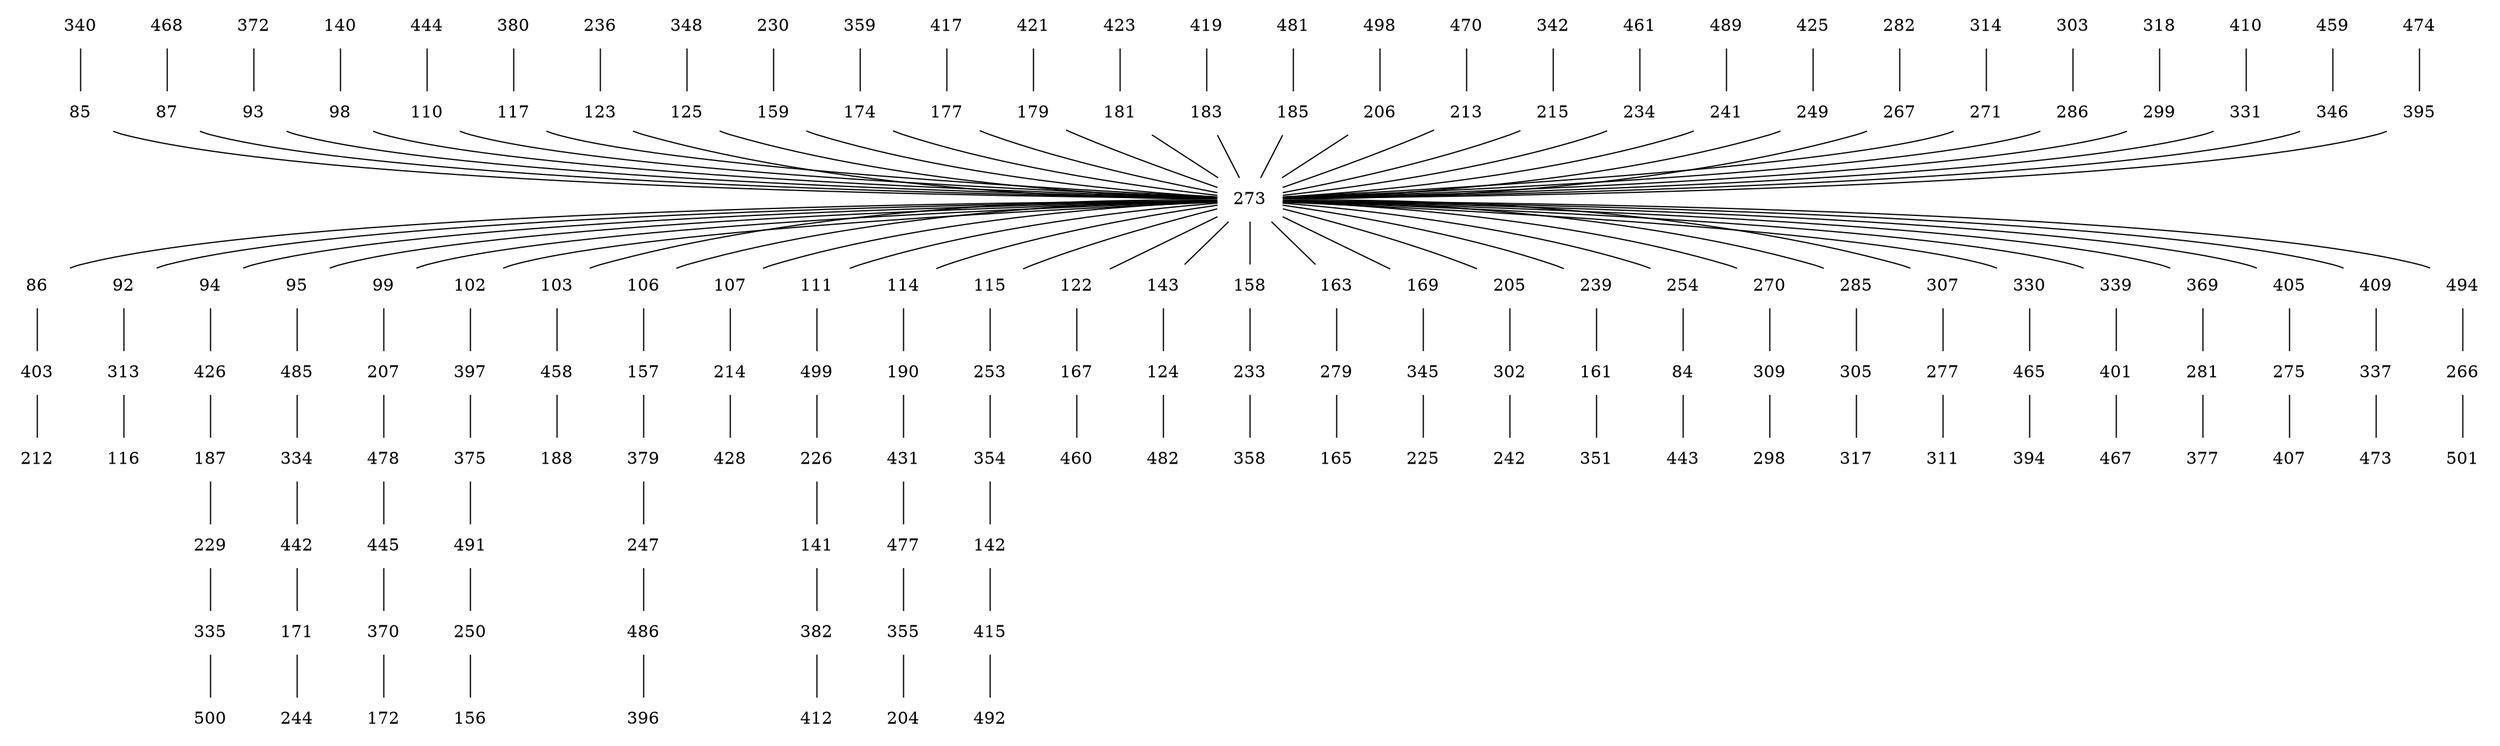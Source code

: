 
strict graph structs {
{
    node [shape=none];
84 [image="gl32.84"];
85 [image="gl32.85"];
86 [image="gl32.86"];
87 [image="gl32.87"];
92 [image="gl32.92"];
93 [image="gl32.93"];
94 [image="gl32.94"];
95 [image="gl32.95"];
98 [image="gl32.98"];
99 [image="gl32.99"];
102 [image="gl32.102"];
103 [image="gl32.103"];
106 [image="gl32.106"];
107 [image="gl32.107"];
110 [image="gl32.110"];
111 [image="gl32.111"];
114 [image="gl32.114"];
115 [image="gl32.115"];
116 [image="gl32.116"];
117 [image="gl32.117"];
122 [image="gl32.122"];
123 [image="gl32.123"];
124 [image="gl32.124"];
125 [image="gl32.125"];
140 [image="gl32.140"];
141 [image="gl32.141"];
142 [image="gl32.142"];
143 [image="gl32.143"];
156 [image="gl32.156"];
157 [image="gl32.157"];
158 [image="gl32.158"];
159 [image="gl32.159"];
161 [image="gl32.161"];
163 [image="gl32.163"];
165 [image="gl32.165"];
167 [image="gl32.167"];
169 [image="gl32.169"];
171 [image="gl32.171"];
172 [image="gl32.172"];
174 [image="gl32.174"];
177 [image="gl32.177"];
179 [image="gl32.179"];
181 [image="gl32.181"];
183 [image="gl32.183"];
185 [image="gl32.185"];
187 [image="gl32.187"];
188 [image="gl32.188"];
190 [image="gl32.190"];
204 [image="gl32.204"];
205 [image="gl32.205"];
206 [image="gl32.206"];
207 [image="gl32.207"];
212 [image="gl32.212"];
213 [image="gl32.213"];
214 [image="gl32.214"];
215 [image="gl32.215"];
225 [image="gl32.225"];
226 [image="gl32.226"];
229 [image="gl32.229"];
230 [image="gl32.230"];
233 [image="gl32.233"];
234 [image="gl32.234"];
236 [image="gl32.236"];
239 [image="gl32.239"];
241 [image="gl32.241"];
242 [image="gl32.242"];
244 [image="gl32.244"];
247 [image="gl32.247"];
249 [image="gl32.249"];
250 [image="gl32.250"];
253 [image="gl32.253"];
254 [image="gl32.254"];
266 [image="gl32.266"];
267 [image="gl32.267"];
270 [image="gl32.270"];
271 [image="gl32.271"];
273 [image="gl32.273"];
275 [image="gl32.275"];
277 [image="gl32.277"];
279 [image="gl32.279"];
281 [image="gl32.281"];
282 [image="gl32.282"];
285 [image="gl32.285"];
286 [image="gl32.286"];
298 [image="gl32.298"];
299 [image="gl32.299"];
302 [image="gl32.302"];
303 [image="gl32.303"];
305 [image="gl32.305"];
307 [image="gl32.307"];
309 [image="gl32.309"];
311 [image="gl32.311"];
313 [image="gl32.313"];
314 [image="gl32.314"];
317 [image="gl32.317"];
318 [image="gl32.318"];
330 [image="gl32.330"];
331 [image="gl32.331"];
334 [image="gl32.334"];
335 [image="gl32.335"];
337 [image="gl32.337"];
339 [image="gl32.339"];
340 [image="gl32.340"];
342 [image="gl32.342"];
345 [image="gl32.345"];
346 [image="gl32.346"];
348 [image="gl32.348"];
351 [image="gl32.351"];
354 [image="gl32.354"];
355 [image="gl32.355"];
358 [image="gl32.358"];
359 [image="gl32.359"];
369 [image="gl32.369"];
370 [image="gl32.370"];
372 [image="gl32.372"];
375 [image="gl32.375"];
377 [image="gl32.377"];
379 [image="gl32.379"];
380 [image="gl32.380"];
382 [image="gl32.382"];
394 [image="gl32.394"];
395 [image="gl32.395"];
396 [image="gl32.396"];
397 [image="gl32.397"];
401 [image="gl32.401"];
403 [image="gl32.403"];
405 [image="gl32.405"];
407 [image="gl32.407"];
409 [image="gl32.409"];
410 [image="gl32.410"];
412 [image="gl32.412"];
415 [image="gl32.415"];
417 [image="gl32.417"];
419 [image="gl32.419"];
421 [image="gl32.421"];
423 [image="gl32.423"];
425 [image="gl32.425"];
426 [image="gl32.426"];
428 [image="gl32.428"];
431 [image="gl32.431"];
442 [image="gl32.442"];
443 [image="gl32.443"];
444 [image="gl32.444"];
445 [image="gl32.445"];
458 [image="gl32.458"];
459 [image="gl32.459"];
460 [image="gl32.460"];
461 [image="gl32.461"];
465 [image="gl32.465"];
467 [image="gl32.467"];
468 [image="gl32.468"];
470 [image="gl32.470"];
473 [image="gl32.473"];
474 [image="gl32.474"];
477 [image="gl32.477"];
478 [image="gl32.478"];
481 [image="gl32.481"];
482 [image="gl32.482"];
485 [image="gl32.485"];
486 [image="gl32.486"];
489 [image="gl32.489"];
491 [image="gl32.491"];
492 [image="gl32.492"];
494 [image="gl32.494"];
498 [image="gl32.498"];
499 [image="gl32.499"];
500 [image="gl32.500"];
501 [image="gl32.501"];
}
282 -- 267 -- 273;
314 -- 271 -- 273;
303 -- 286 -- 273;
318 -- 299 -- 273;
340 -- 85 -- 273;
468 -- 87 -- 273;
470 -- 213 -- 273;
342 -- 215 -- 273;
417 -- 177 -- 273;
481 -- 185 -- 273;
489 -- 241 -- 273;
425 -- 249 -- 273;
372 -- 93 -- 273;
140 -- 98 -- 273;
444 -- 110 -- 273;
380 -- 117 -- 273;
236 -- 123 -- 273;
348 -- 125 -- 273;
230 -- 159 -- 273;
359 -- 174 -- 273;
421 -- 179 -- 273;
423 -- 181 -- 273;
419 -- 183 -- 273;
498 -- 206 -- 273;
461 -- 234 -- 273;
410 -- 331 -- 273;
459 -- 346 -- 273;
474 -- 395 -- 273;
273 -- 254 -- 84 -- 443;
273 -- 86 -- 403 -- 212;
273 -- 92 -- 313 -- 116;
273 -- 103 -- 458 -- 188;
273 -- 107 -- 214 -- 428;
273 -- 122 -- 167 -- 460;
273 -- 143 -- 124 -- 482;
273 -- 158 -- 233 -- 358;
273 -- 239 -- 161 -- 351;
273 -- 163 -- 279 -- 165;
273 -- 169 -- 345 -- 225;
273 -- 205 -- 302 -- 242;
273 -- 494 -- 266 -- 501;
273 -- 270 -- 309 -- 298;
273 -- 405 -- 275 -- 407;
273 -- 307 -- 277 -- 311;
273 -- 369 -- 281 -- 377;
273 -- 285 -- 305 -- 317;
273 -- 330 -- 465 -- 394;
273 -- 409 -- 337 -- 473;
273 -- 339 -- 401 -- 467;
273 -- 94 -- 426 -- 187 -- 229 -- 335 -- 500;
273 -- 95 -- 485 -- 334 -- 442 -- 171 -- 244;
273 -- 99 -- 207 -- 478 -- 445 -- 370 -- 172;
273 -- 102 -- 397 -- 375 -- 491 -- 250 -- 156;
273 -- 106 -- 157 -- 379 -- 247 -- 486 -- 396;
273 -- 111 -- 499 -- 226 -- 141 -- 382 -- 412;
273 -- 114 -- 190 -- 431 -- 477 -- 355 -- 204;
273 -- 115 -- 253 -- 354 -- 142 -- 415 -- 492;
}
